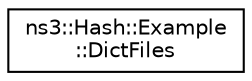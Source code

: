 digraph "Graphical Class Hierarchy"
{
 // LATEX_PDF_SIZE
  edge [fontname="Helvetica",fontsize="10",labelfontname="Helvetica",labelfontsize="10"];
  node [fontname="Helvetica",fontsize="10",shape=record];
  rankdir="LR";
  Node0 [label="ns3::Hash::Example\l::DictFiles",height=0.2,width=0.4,color="black", fillcolor="white", style="filled",URL="$classns3_1_1_hash_1_1_example_1_1_dict_files.html",tooltip="Source word list files."];
}
